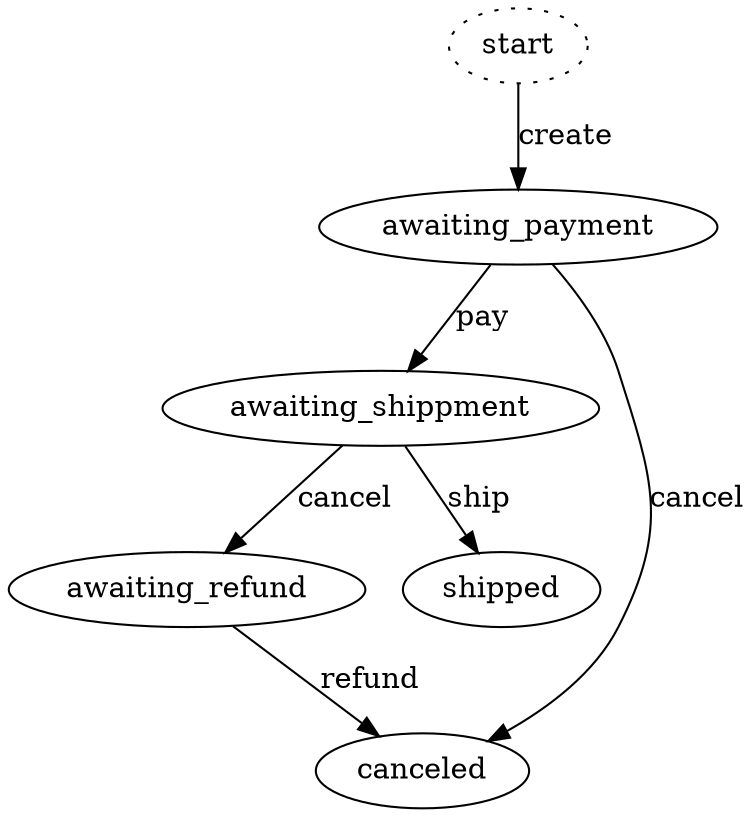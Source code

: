 digraph "G" {
  start [style="dotted"];
  start -> awaiting_payment [label="create"];

  awaiting_payment -> awaiting_shippment [label="pay"];
  awaiting_payment -> canceled [label="cancel"];

  awaiting_shippment -> awaiting_refund [label="cancel"];
  awaiting_shippment -> shipped [label="ship"];

  awaiting_refund -> canceled [label="refund"];
}
